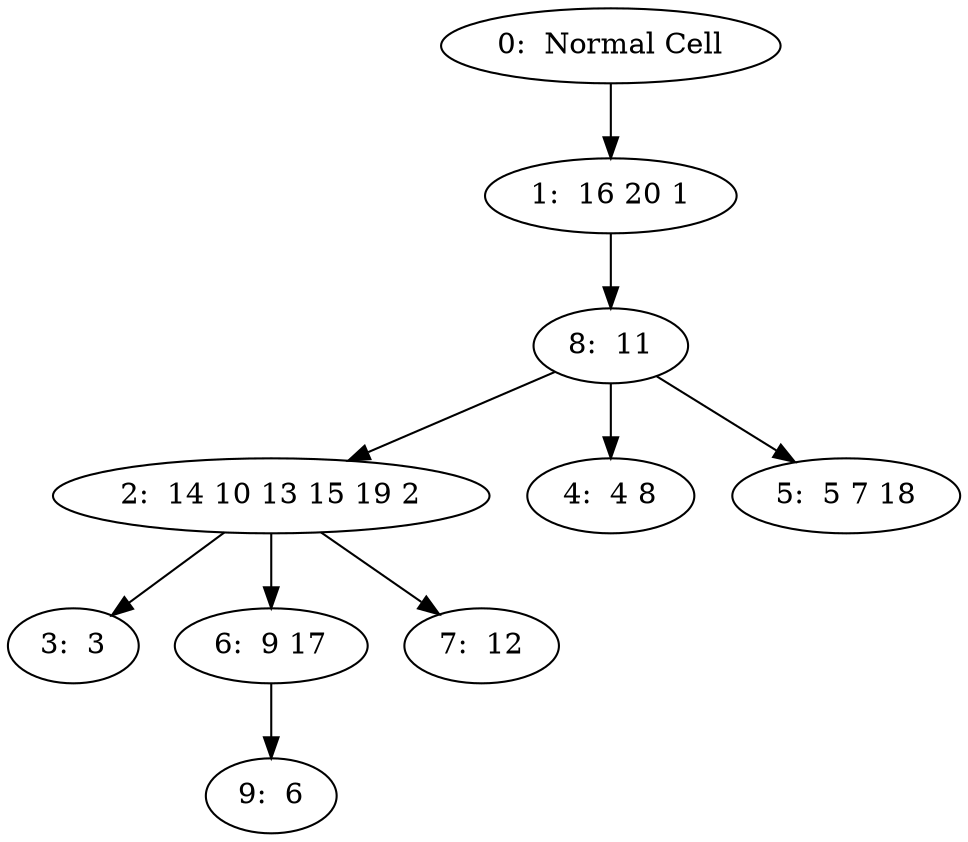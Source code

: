 digraph mytree {
"0:  Normal Cell" -> "1:  16 20 1";
"1:  16 20 1" -> "8:  11";
"2:  14 10 13 15 19 2" -> "3:  3";
"2:  14 10 13 15 19 2" -> "6:  9 17";
"2:  14 10 13 15 19 2" -> "7:  12";
"3:  3";
"4:  4 8";
"5:  5 7 18";
"6:  9 17" -> "9:  6";
"7:  12";
"8:  11" -> "2:  14 10 13 15 19 2";
"8:  11" -> "4:  4 8";
"8:  11" -> "5:  5 7 18";
"9:  6";
}
